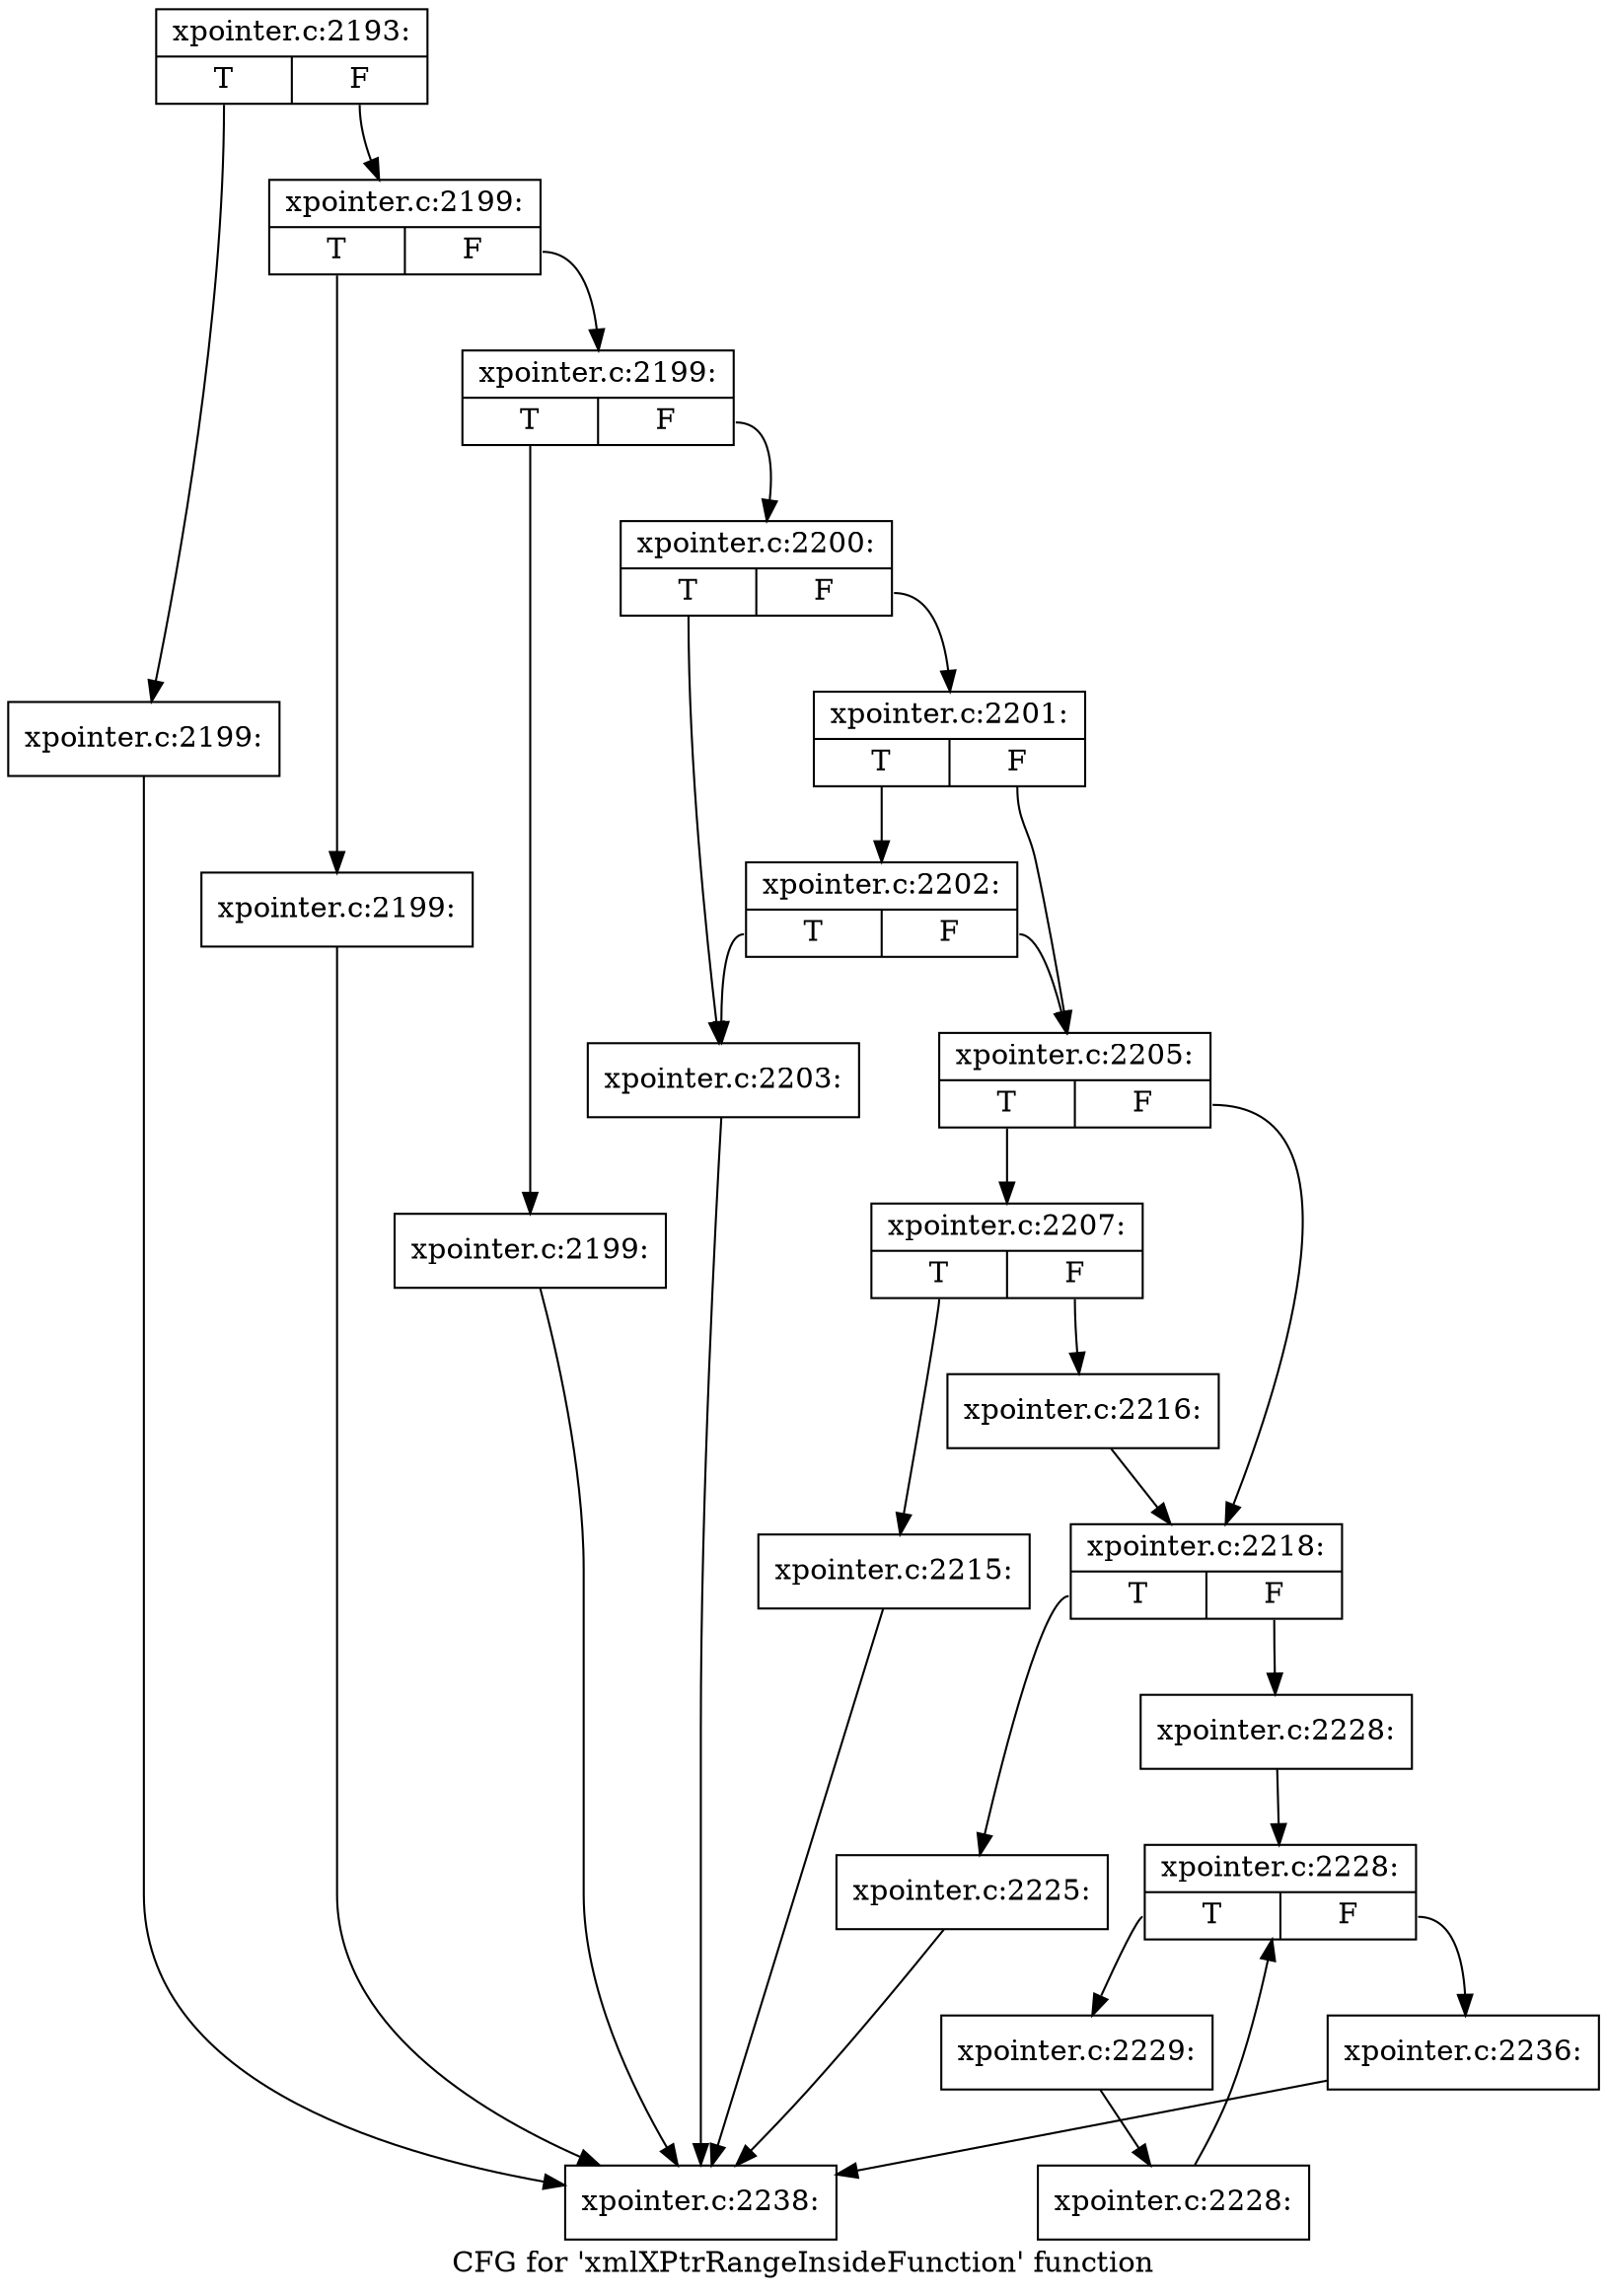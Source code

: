 digraph "CFG for 'xmlXPtrRangeInsideFunction' function" {
	label="CFG for 'xmlXPtrRangeInsideFunction' function";

	Node0x5265080 [shape=record,label="{xpointer.c:2193:|{<s0>T|<s1>F}}"];
	Node0x5265080:s0 -> Node0x526cd80;
	Node0x5265080:s1 -> Node0x526cdd0;
	Node0x526cd80 [shape=record,label="{xpointer.c:2199:}"];
	Node0x526cd80 -> Node0x526b9b0;
	Node0x526cdd0 [shape=record,label="{xpointer.c:2199:|{<s0>T|<s1>F}}"];
	Node0x526cdd0:s0 -> Node0x526d090;
	Node0x526cdd0:s1 -> Node0x526d0e0;
	Node0x526d090 [shape=record,label="{xpointer.c:2199:}"];
	Node0x526d090 -> Node0x526b9b0;
	Node0x526d0e0 [shape=record,label="{xpointer.c:2199:|{<s0>T|<s1>F}}"];
	Node0x526d0e0:s0 -> Node0x526d4b0;
	Node0x526d0e0:s1 -> Node0x526d500;
	Node0x526d4b0 [shape=record,label="{xpointer.c:2199:}"];
	Node0x526d4b0 -> Node0x526b9b0;
	Node0x526d500 [shape=record,label="{xpointer.c:2200:|{<s0>T|<s1>F}}"];
	Node0x526d500:s0 -> Node0x526dc40;
	Node0x526d500:s1 -> Node0x526dce0;
	Node0x526dce0 [shape=record,label="{xpointer.c:2201:|{<s0>T|<s1>F}}"];
	Node0x526dce0:s0 -> Node0x526e120;
	Node0x526dce0:s1 -> Node0x526dc90;
	Node0x526e120 [shape=record,label="{xpointer.c:2202:|{<s0>T|<s1>F}}"];
	Node0x526e120:s0 -> Node0x526dc40;
	Node0x526e120:s1 -> Node0x526dc90;
	Node0x526dc40 [shape=record,label="{xpointer.c:2203:}"];
	Node0x526dc40 -> Node0x526b9b0;
	Node0x526dc90 [shape=record,label="{xpointer.c:2205:|{<s0>T|<s1>F}}"];
	Node0x526dc90:s0 -> Node0x526ef00;
	Node0x526dc90:s1 -> Node0x526ef50;
	Node0x526ef00 [shape=record,label="{xpointer.c:2207:|{<s0>T|<s1>F}}"];
	Node0x526ef00:s0 -> Node0x51d44c0;
	Node0x526ef00:s1 -> Node0x51d4510;
	Node0x51d44c0 [shape=record,label="{xpointer.c:2215:}"];
	Node0x51d44c0 -> Node0x526b9b0;
	Node0x51d4510 [shape=record,label="{xpointer.c:2216:}"];
	Node0x51d4510 -> Node0x526ef50;
	Node0x526ef50 [shape=record,label="{xpointer.c:2218:|{<s0>T|<s1>F}}"];
	Node0x526ef50:s0 -> Node0x51d5190;
	Node0x526ef50:s1 -> Node0x51d51e0;
	Node0x51d5190 [shape=record,label="{xpointer.c:2225:}"];
	Node0x51d5190 -> Node0x526b9b0;
	Node0x51d51e0 [shape=record,label="{xpointer.c:2228:}"];
	Node0x51d51e0 -> Node0x51d5a50;
	Node0x51d5a50 [shape=record,label="{xpointer.c:2228:|{<s0>T|<s1>F}}"];
	Node0x51d5a50:s0 -> Node0x51d5d30;
	Node0x51d5a50:s1 -> Node0x51d58b0;
	Node0x51d5d30 [shape=record,label="{xpointer.c:2229:}"];
	Node0x51d5d30 -> Node0x51d5ca0;
	Node0x51d5ca0 [shape=record,label="{xpointer.c:2228:}"];
	Node0x51d5ca0 -> Node0x51d5a50;
	Node0x51d58b0 [shape=record,label="{xpointer.c:2236:}"];
	Node0x51d58b0 -> Node0x526b9b0;
	Node0x526b9b0 [shape=record,label="{xpointer.c:2238:}"];
}
